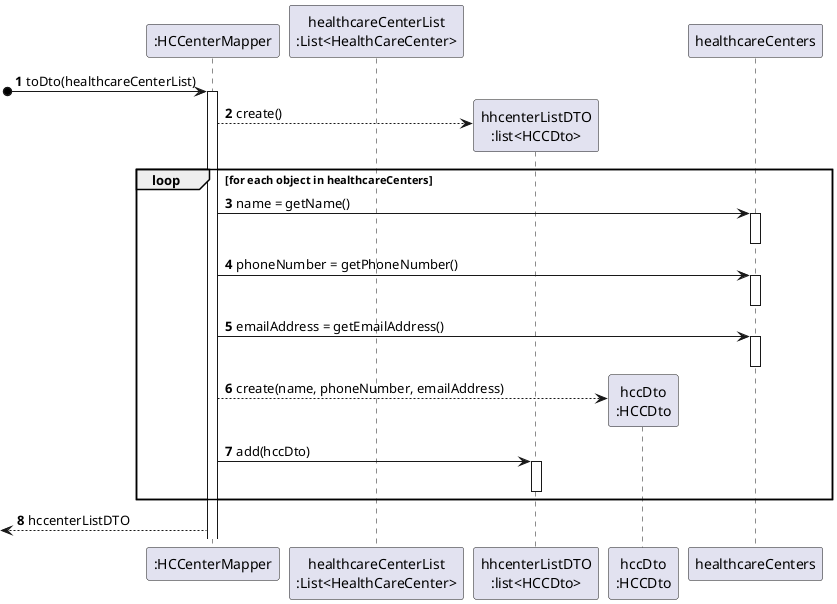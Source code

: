 @startuml
autonumber
participant ":HCCenterMapper" as vcMapper
participant "healthcareCenterList\n:List<HealthCareCenter>" as healthcareCenterList
participant "hhcenterListDTO\n:list<HCCDto>" as hhcenterListDTO
participant "hccDto\n:HCCDto" as HCCDto

[o->vcMapper : toDto(healthcareCenterList)
activate vcMapper

vcMapper --> hhcenterListDTO **: create()

loop for each object in healthcareCenters

vcMapper -> healthcareCenters : name = getName()
activate healthcareCenters
deactivate healthcareCenters
vcMapper -> healthcareCenters : phoneNumber = getPhoneNumber()
activate healthcareCenters
deactivate healthcareCenters
vcMapper -> healthcareCenters : emailAddress = getEmailAddress()
activate healthcareCenters
deactivate healthcareCenters

vcMapper --> HCCDto **: create(name, phoneNumber, emailAddress)

vcMapper -> hhcenterListDTO : add(hccDto)
activate hhcenterListDTO
deactivate hhcenterListDTO
end loop
[<-- vcMapper : hccenterListDTO

@enduml